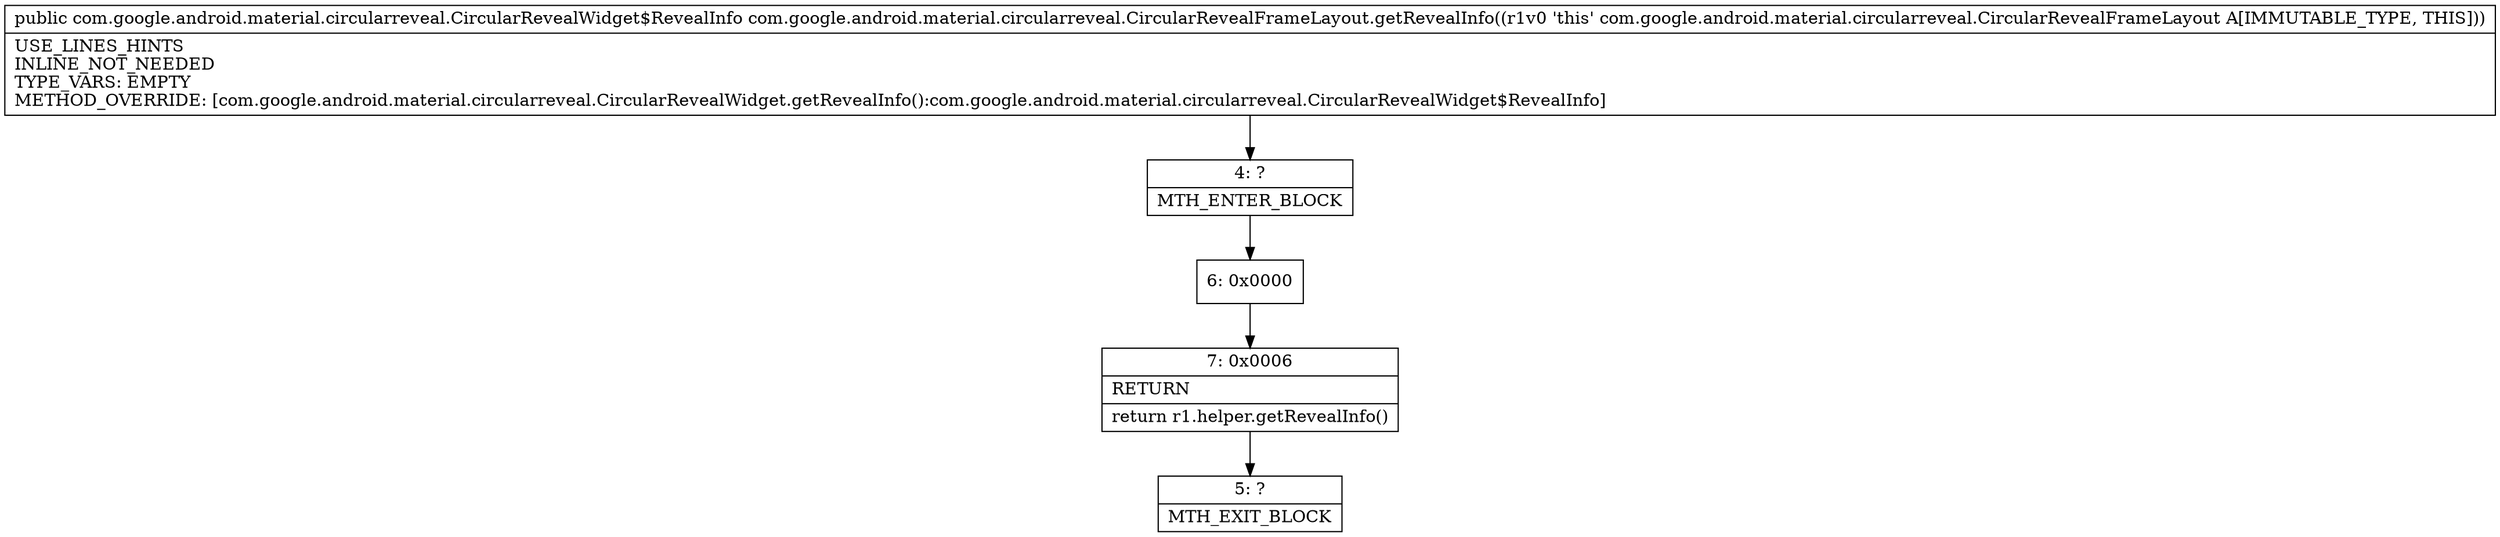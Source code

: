 digraph "CFG forcom.google.android.material.circularreveal.CircularRevealFrameLayout.getRevealInfo()Lcom\/google\/android\/material\/circularreveal\/CircularRevealWidget$RevealInfo;" {
Node_4 [shape=record,label="{4\:\ ?|MTH_ENTER_BLOCK\l}"];
Node_6 [shape=record,label="{6\:\ 0x0000}"];
Node_7 [shape=record,label="{7\:\ 0x0006|RETURN\l|return r1.helper.getRevealInfo()\l}"];
Node_5 [shape=record,label="{5\:\ ?|MTH_EXIT_BLOCK\l}"];
MethodNode[shape=record,label="{public com.google.android.material.circularreveal.CircularRevealWidget$RevealInfo com.google.android.material.circularreveal.CircularRevealFrameLayout.getRevealInfo((r1v0 'this' com.google.android.material.circularreveal.CircularRevealFrameLayout A[IMMUTABLE_TYPE, THIS]))  | USE_LINES_HINTS\lINLINE_NOT_NEEDED\lTYPE_VARS: EMPTY\lMETHOD_OVERRIDE: [com.google.android.material.circularreveal.CircularRevealWidget.getRevealInfo():com.google.android.material.circularreveal.CircularRevealWidget$RevealInfo]\l}"];
MethodNode -> Node_4;Node_4 -> Node_6;
Node_6 -> Node_7;
Node_7 -> Node_5;
}

